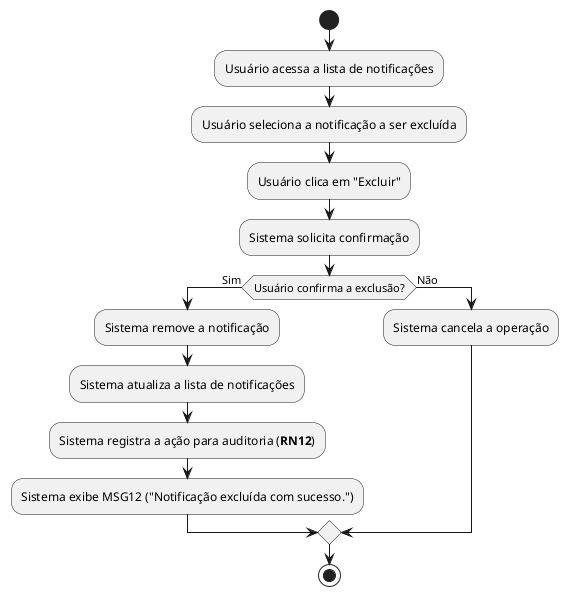 @startuml
start

:Usuário acessa a lista de notificações;
:Usuário seleciona a notificação a ser excluída;
:Usuário clica em "Excluir";
:Sistema solicita confirmação;
if (Usuário confirma a exclusão?) then (Sim)
    :Sistema remove a notificação;
    :Sistema atualiza a lista de notificações;
    :Sistema registra a ação para auditoria (**RN12**);
    :Sistema exibe MSG12 ("Notificação excluída com sucesso.");
else (Não)
    :Sistema cancela a operação;
endif

stop
@enduml
